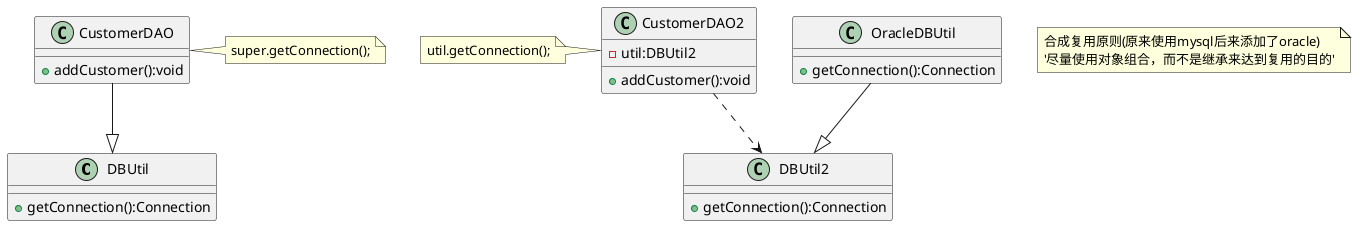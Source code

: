 @startuml

class DBUtil{
+getConnection():Connection
}
class CustomerDAO{
+addCustomer():void
}
note right:super.getConnection();
CustomerDAO--|>DBUtil

class DBUtil2{
+getConnection():Connection
}
class OracleDBUtil{
+getConnection():Connection
}
OracleDBUtil--|>DBUtil2
class CustomerDAO2{
-util:DBUtil2
+addCustomer():void
}
note left:util.getConnection();
CustomerDAO2..>DBUtil2

note "合成复用原则(原来使用mysql后来添加了oracle)\n'尽量使用对象组合，而不是继承来达到复用的目的'" as N1
@enduml